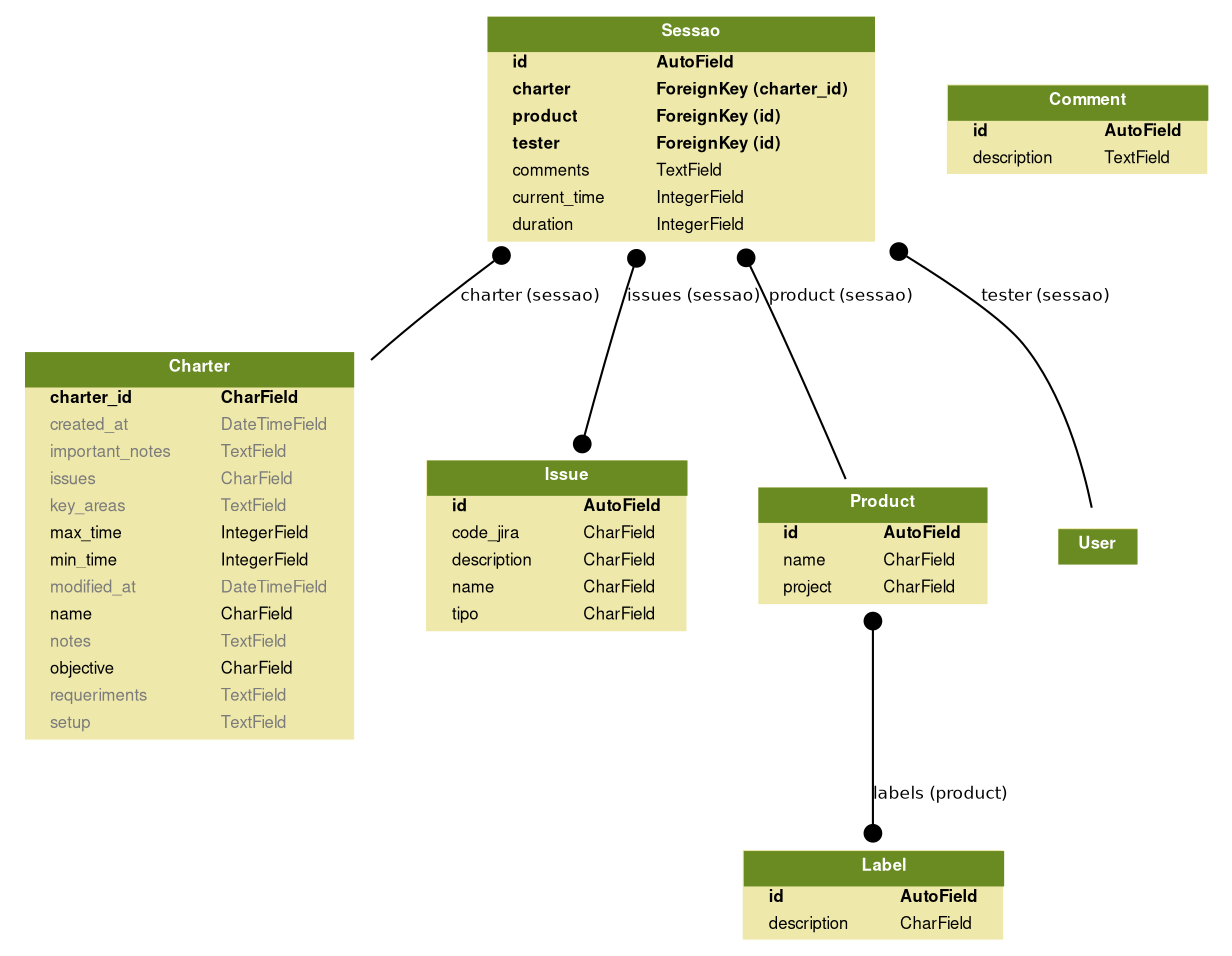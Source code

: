 digraph model_graph {
  // Dotfile by Django-Extensions graph_models
  // Created: 2015-04-10 11:36
  // Cli Options: charters exploratory

  fontname = "Helvetica"
  fontsize = 8
  splines  = true

  node [
    fontname = "Helvetica"
    fontsize = 8
    shape = "plaintext"
  ]

  edge [
    fontname = "Helvetica"
    fontsize = 8
  ]

  // Labels


  charters_models_Charter [label=<
    <TABLE BGCOLOR="palegoldenrod" BORDER="0" CELLBORDER="0" CELLSPACING="0">
    <TR><TD COLSPAN="2" CELLPADDING="4" ALIGN="CENTER" BGCOLOR="olivedrab4">
    <FONT FACE="Helvetica Bold" COLOR="white">
    Charter
    </FONT></TD></TR>
  
    <TR><TD ALIGN="LEFT" BORDER="0">
    <FONT FACE="Helvetica Bold">charter_id</FONT>
    </TD><TD ALIGN="LEFT">
    <FONT FACE="Helvetica Bold">CharField</FONT>
    </TD></TR>
  
    <TR><TD ALIGN="LEFT" BORDER="0">
    <FONT COLOR="#7B7B7B" FACE="Helvetica ">created_at</FONT>
    </TD><TD ALIGN="LEFT">
    <FONT COLOR="#7B7B7B" FACE="Helvetica ">DateTimeField</FONT>
    </TD></TR>
  
    <TR><TD ALIGN="LEFT" BORDER="0">
    <FONT COLOR="#7B7B7B" FACE="Helvetica ">important_notes</FONT>
    </TD><TD ALIGN="LEFT">
    <FONT COLOR="#7B7B7B" FACE="Helvetica ">TextField</FONT>
    </TD></TR>
  
    <TR><TD ALIGN="LEFT" BORDER="0">
    <FONT COLOR="#7B7B7B" FACE="Helvetica ">issues</FONT>
    </TD><TD ALIGN="LEFT">
    <FONT COLOR="#7B7B7B" FACE="Helvetica ">CharField</FONT>
    </TD></TR>
  
    <TR><TD ALIGN="LEFT" BORDER="0">
    <FONT COLOR="#7B7B7B" FACE="Helvetica ">key_areas</FONT>
    </TD><TD ALIGN="LEFT">
    <FONT COLOR="#7B7B7B" FACE="Helvetica ">TextField</FONT>
    </TD></TR>
  
    <TR><TD ALIGN="LEFT" BORDER="0">
    <FONT FACE="Helvetica ">max_time</FONT>
    </TD><TD ALIGN="LEFT">
    <FONT FACE="Helvetica ">IntegerField</FONT>
    </TD></TR>
  
    <TR><TD ALIGN="LEFT" BORDER="0">
    <FONT FACE="Helvetica ">min_time</FONT>
    </TD><TD ALIGN="LEFT">
    <FONT FACE="Helvetica ">IntegerField</FONT>
    </TD></TR>
  
    <TR><TD ALIGN="LEFT" BORDER="0">
    <FONT COLOR="#7B7B7B" FACE="Helvetica ">modified_at</FONT>
    </TD><TD ALIGN="LEFT">
    <FONT COLOR="#7B7B7B" FACE="Helvetica ">DateTimeField</FONT>
    </TD></TR>
  
    <TR><TD ALIGN="LEFT" BORDER="0">
    <FONT FACE="Helvetica ">name</FONT>
    </TD><TD ALIGN="LEFT">
    <FONT FACE="Helvetica ">CharField</FONT>
    </TD></TR>
  
    <TR><TD ALIGN="LEFT" BORDER="0">
    <FONT COLOR="#7B7B7B" FACE="Helvetica ">notes</FONT>
    </TD><TD ALIGN="LEFT">
    <FONT COLOR="#7B7B7B" FACE="Helvetica ">TextField</FONT>
    </TD></TR>
  
    <TR><TD ALIGN="LEFT" BORDER="0">
    <FONT FACE="Helvetica ">objective</FONT>
    </TD><TD ALIGN="LEFT">
    <FONT FACE="Helvetica ">CharField</FONT>
    </TD></TR>
  
    <TR><TD ALIGN="LEFT" BORDER="0">
    <FONT COLOR="#7B7B7B" FACE="Helvetica ">requeriments</FONT>
    </TD><TD ALIGN="LEFT">
    <FONT COLOR="#7B7B7B" FACE="Helvetica ">TextField</FONT>
    </TD></TR>
  
    <TR><TD ALIGN="LEFT" BORDER="0">
    <FONT COLOR="#7B7B7B" FACE="Helvetica ">setup</FONT>
    </TD><TD ALIGN="LEFT">
    <FONT COLOR="#7B7B7B" FACE="Helvetica ">TextField</FONT>
    </TD></TR>
  
    </TABLE>
    >]




  exploratory_models_Comment [label=<
    <TABLE BGCOLOR="palegoldenrod" BORDER="0" CELLBORDER="0" CELLSPACING="0">
    <TR><TD COLSPAN="2" CELLPADDING="4" ALIGN="CENTER" BGCOLOR="olivedrab4">
    <FONT FACE="Helvetica Bold" COLOR="white">
    Comment
    </FONT></TD></TR>
  
    <TR><TD ALIGN="LEFT" BORDER="0">
    <FONT FACE="Helvetica Bold">id</FONT>
    </TD><TD ALIGN="LEFT">
    <FONT FACE="Helvetica Bold">AutoField</FONT>
    </TD></TR>
  
    <TR><TD ALIGN="LEFT" BORDER="0">
    <FONT FACE="Helvetica ">description</FONT>
    </TD><TD ALIGN="LEFT">
    <FONT FACE="Helvetica ">TextField</FONT>
    </TD></TR>
  
    </TABLE>
    >]

  exploratory_models_Issue [label=<
    <TABLE BGCOLOR="palegoldenrod" BORDER="0" CELLBORDER="0" CELLSPACING="0">
    <TR><TD COLSPAN="2" CELLPADDING="4" ALIGN="CENTER" BGCOLOR="olivedrab4">
    <FONT FACE="Helvetica Bold" COLOR="white">
    Issue
    </FONT></TD></TR>
  
    <TR><TD ALIGN="LEFT" BORDER="0">
    <FONT FACE="Helvetica Bold">id</FONT>
    </TD><TD ALIGN="LEFT">
    <FONT FACE="Helvetica Bold">AutoField</FONT>
    </TD></TR>
  
    <TR><TD ALIGN="LEFT" BORDER="0">
    <FONT FACE="Helvetica ">code_jira</FONT>
    </TD><TD ALIGN="LEFT">
    <FONT FACE="Helvetica ">CharField</FONT>
    </TD></TR>
  
    <TR><TD ALIGN="LEFT" BORDER="0">
    <FONT FACE="Helvetica ">description</FONT>
    </TD><TD ALIGN="LEFT">
    <FONT FACE="Helvetica ">CharField</FONT>
    </TD></TR>
  
    <TR><TD ALIGN="LEFT" BORDER="0">
    <FONT FACE="Helvetica ">name</FONT>
    </TD><TD ALIGN="LEFT">
    <FONT FACE="Helvetica ">CharField</FONT>
    </TD></TR>
  
    <TR><TD ALIGN="LEFT" BORDER="0">
    <FONT FACE="Helvetica ">tipo</FONT>
    </TD><TD ALIGN="LEFT">
    <FONT FACE="Helvetica ">CharField</FONT>
    </TD></TR>
  
    </TABLE>
    >]

  exploratory_models_Label [label=<
    <TABLE BGCOLOR="palegoldenrod" BORDER="0" CELLBORDER="0" CELLSPACING="0">
    <TR><TD COLSPAN="2" CELLPADDING="4" ALIGN="CENTER" BGCOLOR="olivedrab4">
    <FONT FACE="Helvetica Bold" COLOR="white">
    Label
    </FONT></TD></TR>
  
    <TR><TD ALIGN="LEFT" BORDER="0">
    <FONT FACE="Helvetica Bold">id</FONT>
    </TD><TD ALIGN="LEFT">
    <FONT FACE="Helvetica Bold">AutoField</FONT>
    </TD></TR>
  
    <TR><TD ALIGN="LEFT" BORDER="0">
    <FONT FACE="Helvetica ">description</FONT>
    </TD><TD ALIGN="LEFT">
    <FONT FACE="Helvetica ">CharField</FONT>
    </TD></TR>
  
    </TABLE>
    >]

  exploratory_models_Product [label=<
    <TABLE BGCOLOR="palegoldenrod" BORDER="0" CELLBORDER="0" CELLSPACING="0">
    <TR><TD COLSPAN="2" CELLPADDING="4" ALIGN="CENTER" BGCOLOR="olivedrab4">
    <FONT FACE="Helvetica Bold" COLOR="white">
    Product
    </FONT></TD></TR>
  
    <TR><TD ALIGN="LEFT" BORDER="0">
    <FONT FACE="Helvetica Bold">id</FONT>
    </TD><TD ALIGN="LEFT">
    <FONT FACE="Helvetica Bold">AutoField</FONT>
    </TD></TR>
  
    <TR><TD ALIGN="LEFT" BORDER="0">
    <FONT FACE="Helvetica ">name</FONT>
    </TD><TD ALIGN="LEFT">
    <FONT FACE="Helvetica ">CharField</FONT>
    </TD></TR>
  
    <TR><TD ALIGN="LEFT" BORDER="0">
    <FONT FACE="Helvetica ">project</FONT>
    </TD><TD ALIGN="LEFT">
    <FONT FACE="Helvetica ">CharField</FONT>
    </TD></TR>
  
    </TABLE>
    >]

  exploratory_models_Sessao [label=<
    <TABLE BGCOLOR="palegoldenrod" BORDER="0" CELLBORDER="0" CELLSPACING="0">
    <TR><TD COLSPAN="2" CELLPADDING="4" ALIGN="CENTER" BGCOLOR="olivedrab4">
    <FONT FACE="Helvetica Bold" COLOR="white">
    Sessao
    </FONT></TD></TR>
  
    <TR><TD ALIGN="LEFT" BORDER="0">
    <FONT FACE="Helvetica Bold">id</FONT>
    </TD><TD ALIGN="LEFT">
    <FONT FACE="Helvetica Bold">AutoField</FONT>
    </TD></TR>
  
    <TR><TD ALIGN="LEFT" BORDER="0">
    <FONT FACE="Helvetica Bold">charter</FONT>
    </TD><TD ALIGN="LEFT">
    <FONT FACE="Helvetica Bold">ForeignKey (charter_id)</FONT>
    </TD></TR>
  
    <TR><TD ALIGN="LEFT" BORDER="0">
    <FONT FACE="Helvetica Bold">product</FONT>
    </TD><TD ALIGN="LEFT">
    <FONT FACE="Helvetica Bold">ForeignKey (id)</FONT>
    </TD></TR>
  
    <TR><TD ALIGN="LEFT" BORDER="0">
    <FONT FACE="Helvetica Bold">tester</FONT>
    </TD><TD ALIGN="LEFT">
    <FONT FACE="Helvetica Bold">ForeignKey (id)</FONT>
    </TD></TR>
  
    <TR><TD ALIGN="LEFT" BORDER="0">
    <FONT FACE="Helvetica ">comments</FONT>
    </TD><TD ALIGN="LEFT">
    <FONT FACE="Helvetica ">TextField</FONT>
    </TD></TR>
  
    <TR><TD ALIGN="LEFT" BORDER="0">
    <FONT FACE="Helvetica ">current_time</FONT>
    </TD><TD ALIGN="LEFT">
    <FONT FACE="Helvetica ">IntegerField</FONT>
    </TD></TR>
  
    <TR><TD ALIGN="LEFT" BORDER="0">
    <FONT FACE="Helvetica ">duration</FONT>
    </TD><TD ALIGN="LEFT">
    <FONT FACE="Helvetica ">IntegerField</FONT>
    </TD></TR>
  
    </TABLE>
    >]




  // Relations

  exploratory_models_Product -> exploratory_models_Label
  [label="labels (product)"] [arrowhead=dot arrowtail=dot, dir=both];
  django_contrib_auth_models_User [label=<
  <TABLE BGCOLOR="palegoldenrod" BORDER="0" CELLBORDER="0" CELLSPACING="0">
  <TR><TD COLSPAN="2" CELLPADDING="4" ALIGN="CENTER" BGCOLOR="olivedrab4">
  <FONT FACE="Helvetica Bold" COLOR="white">User</FONT>
  </TD></TR>
  </TABLE>
  >]
  exploratory_models_Sessao -> django_contrib_auth_models_User
  [label="tester (sessao)"] [arrowhead=none, arrowtail=dot, dir=both];

  exploratory_models_Sessao -> charters_models_Charter
  [label="charter (sessao)"] [arrowhead=none, arrowtail=dot, dir=both];

  exploratory_models_Sessao -> exploratory_models_Product
  [label="product (sessao)"] [arrowhead=none, arrowtail=dot, dir=both];

  exploratory_models_Sessao -> exploratory_models_Issue
  [label="issues (sessao)"] [arrowhead=dot arrowtail=dot, dir=both];

}


